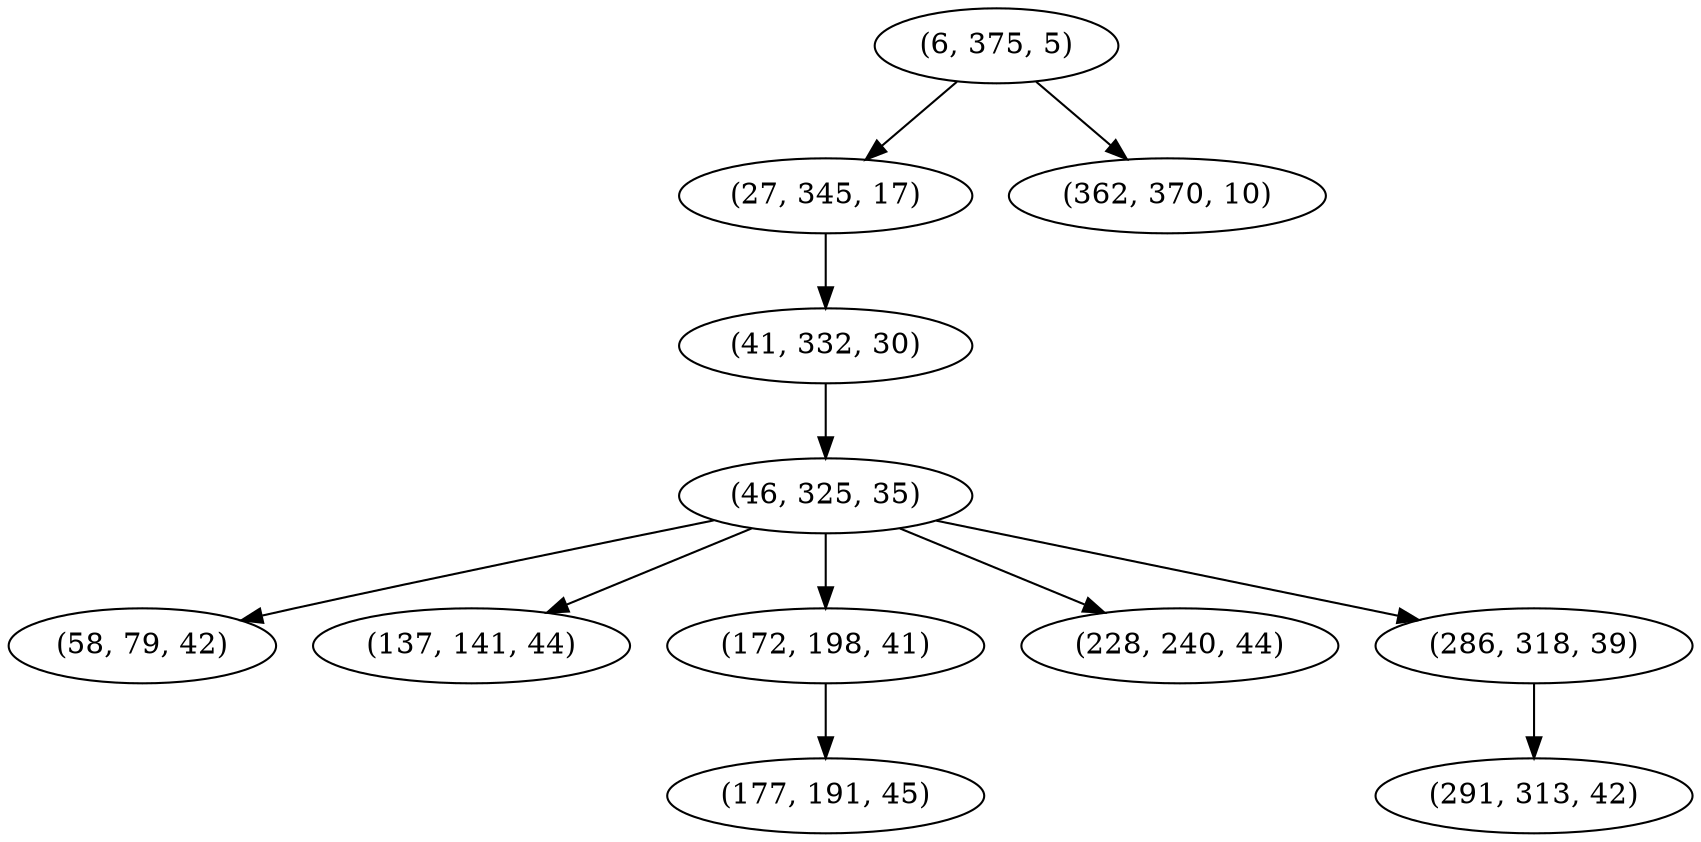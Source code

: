 digraph tree {
    "(6, 375, 5)";
    "(27, 345, 17)";
    "(41, 332, 30)";
    "(46, 325, 35)";
    "(58, 79, 42)";
    "(137, 141, 44)";
    "(172, 198, 41)";
    "(177, 191, 45)";
    "(228, 240, 44)";
    "(286, 318, 39)";
    "(291, 313, 42)";
    "(362, 370, 10)";
    "(6, 375, 5)" -> "(27, 345, 17)";
    "(6, 375, 5)" -> "(362, 370, 10)";
    "(27, 345, 17)" -> "(41, 332, 30)";
    "(41, 332, 30)" -> "(46, 325, 35)";
    "(46, 325, 35)" -> "(58, 79, 42)";
    "(46, 325, 35)" -> "(137, 141, 44)";
    "(46, 325, 35)" -> "(172, 198, 41)";
    "(46, 325, 35)" -> "(228, 240, 44)";
    "(46, 325, 35)" -> "(286, 318, 39)";
    "(172, 198, 41)" -> "(177, 191, 45)";
    "(286, 318, 39)" -> "(291, 313, 42)";
}
